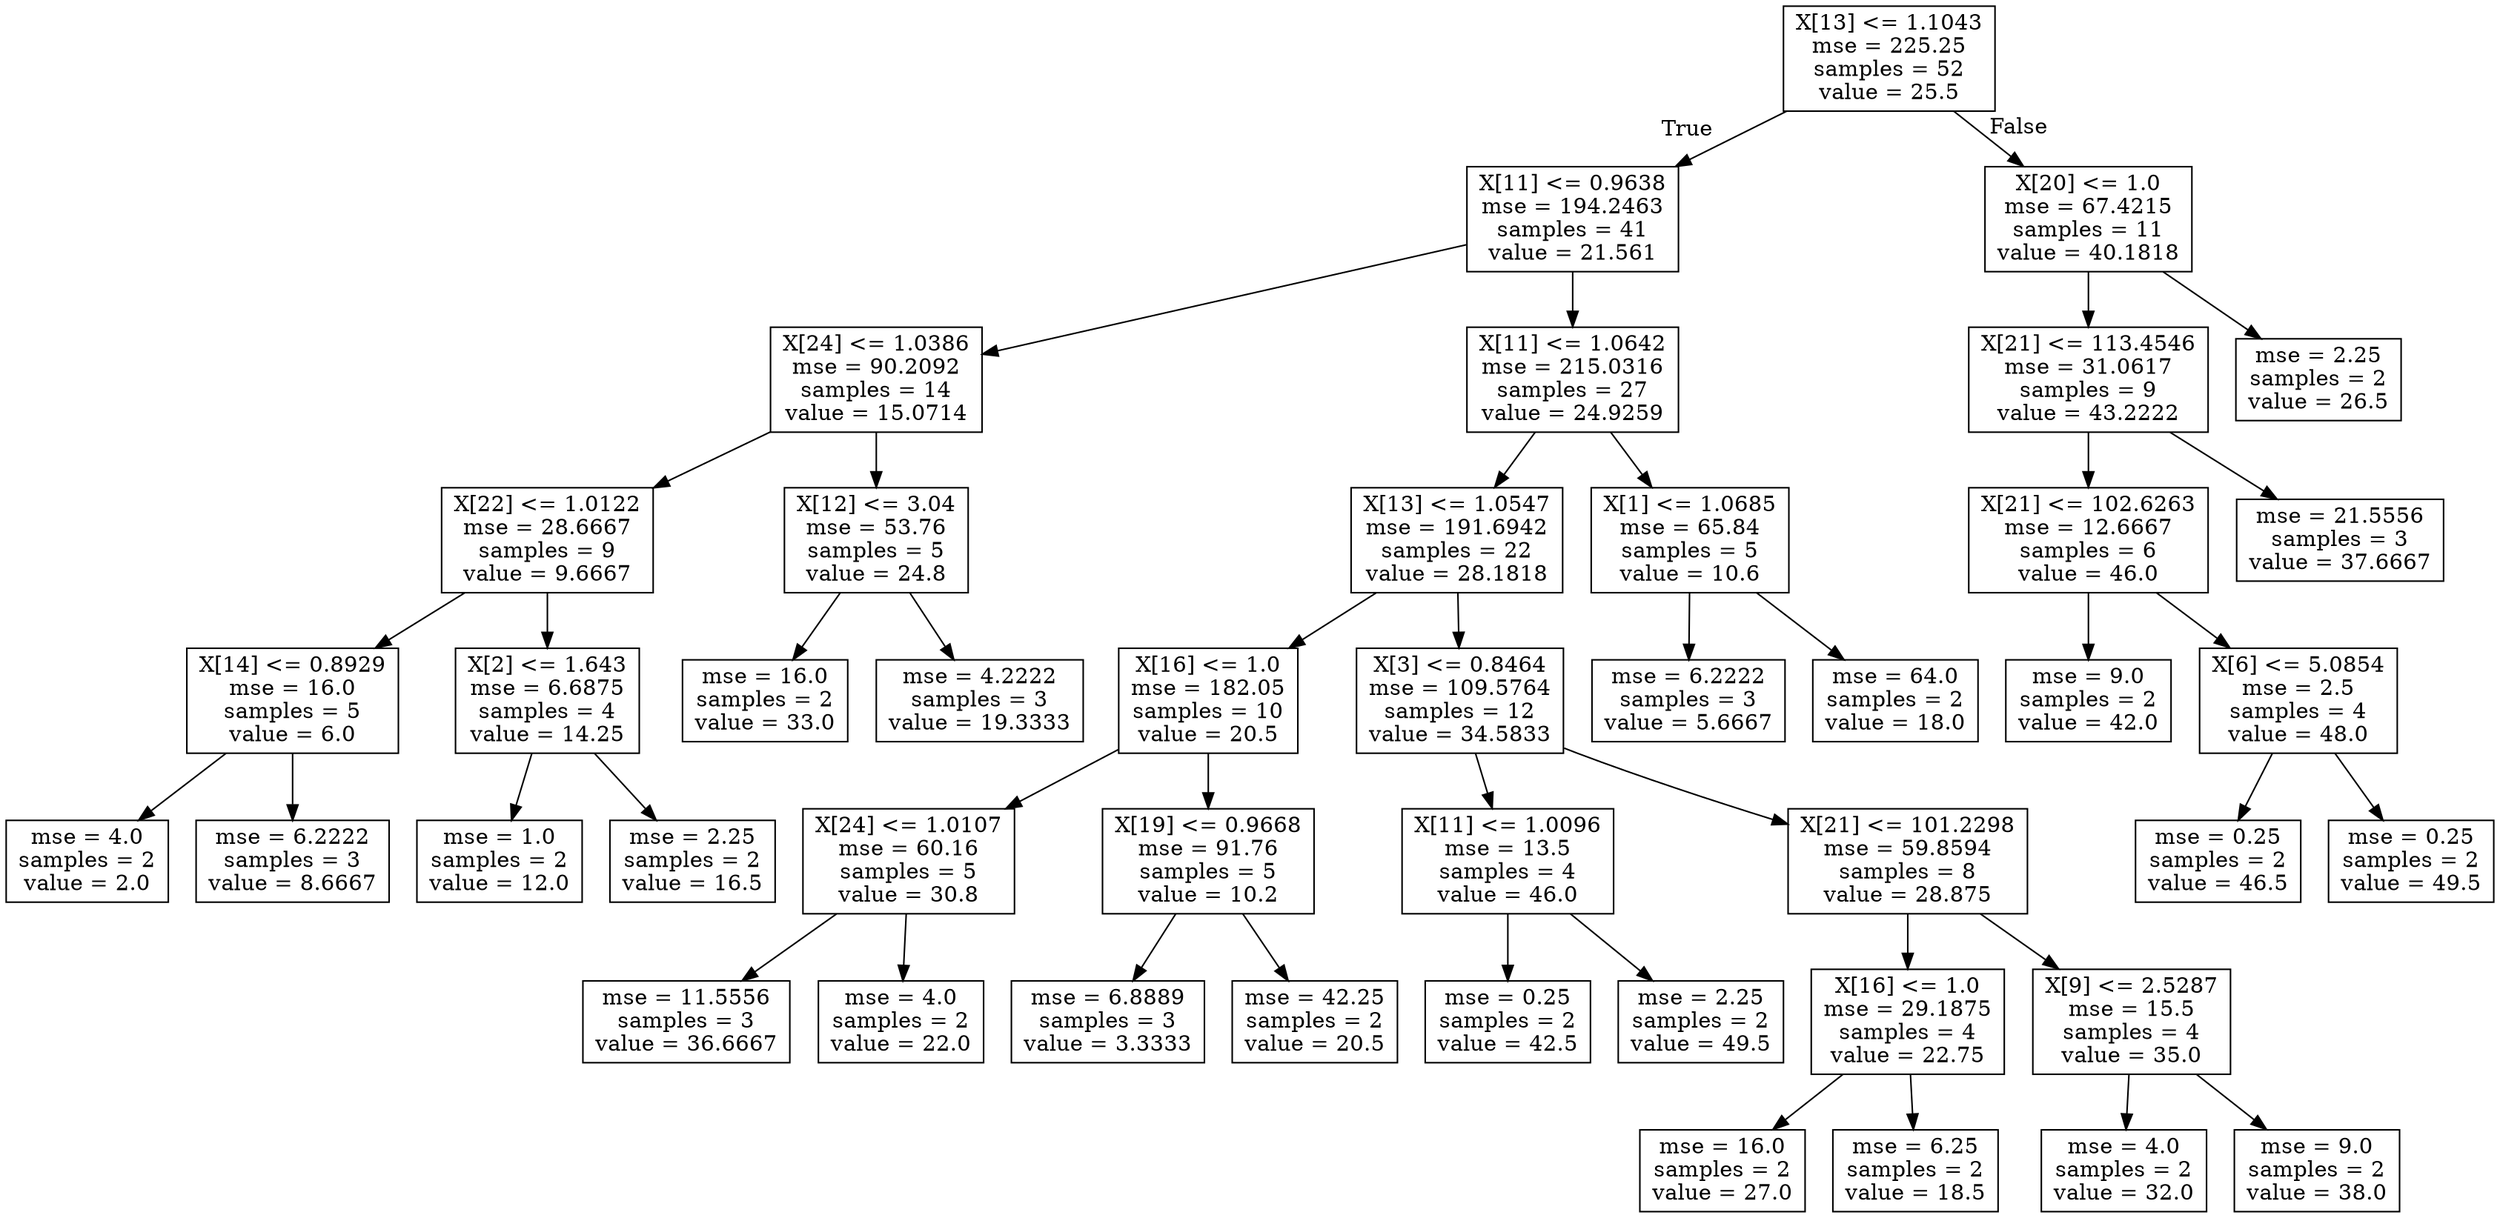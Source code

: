 digraph Tree {
node [shape=box] ;
0 [label="X[13] <= 1.1043\nmse = 225.25\nsamples = 52\nvalue = 25.5"] ;
1 [label="X[11] <= 0.9638\nmse = 194.2463\nsamples = 41\nvalue = 21.561"] ;
0 -> 1 [labeldistance=2.5, labelangle=45, headlabel="True"] ;
2 [label="X[24] <= 1.0386\nmse = 90.2092\nsamples = 14\nvalue = 15.0714"] ;
1 -> 2 ;
3 [label="X[22] <= 1.0122\nmse = 28.6667\nsamples = 9\nvalue = 9.6667"] ;
2 -> 3 ;
4 [label="X[14] <= 0.8929\nmse = 16.0\nsamples = 5\nvalue = 6.0"] ;
3 -> 4 ;
5 [label="mse = 4.0\nsamples = 2\nvalue = 2.0"] ;
4 -> 5 ;
6 [label="mse = 6.2222\nsamples = 3\nvalue = 8.6667"] ;
4 -> 6 ;
7 [label="X[2] <= 1.643\nmse = 6.6875\nsamples = 4\nvalue = 14.25"] ;
3 -> 7 ;
8 [label="mse = 1.0\nsamples = 2\nvalue = 12.0"] ;
7 -> 8 ;
9 [label="mse = 2.25\nsamples = 2\nvalue = 16.5"] ;
7 -> 9 ;
10 [label="X[12] <= 3.04\nmse = 53.76\nsamples = 5\nvalue = 24.8"] ;
2 -> 10 ;
11 [label="mse = 16.0\nsamples = 2\nvalue = 33.0"] ;
10 -> 11 ;
12 [label="mse = 4.2222\nsamples = 3\nvalue = 19.3333"] ;
10 -> 12 ;
13 [label="X[11] <= 1.0642\nmse = 215.0316\nsamples = 27\nvalue = 24.9259"] ;
1 -> 13 ;
14 [label="X[13] <= 1.0547\nmse = 191.6942\nsamples = 22\nvalue = 28.1818"] ;
13 -> 14 ;
15 [label="X[16] <= 1.0\nmse = 182.05\nsamples = 10\nvalue = 20.5"] ;
14 -> 15 ;
16 [label="X[24] <= 1.0107\nmse = 60.16\nsamples = 5\nvalue = 30.8"] ;
15 -> 16 ;
17 [label="mse = 11.5556\nsamples = 3\nvalue = 36.6667"] ;
16 -> 17 ;
18 [label="mse = 4.0\nsamples = 2\nvalue = 22.0"] ;
16 -> 18 ;
19 [label="X[19] <= 0.9668\nmse = 91.76\nsamples = 5\nvalue = 10.2"] ;
15 -> 19 ;
20 [label="mse = 6.8889\nsamples = 3\nvalue = 3.3333"] ;
19 -> 20 ;
21 [label="mse = 42.25\nsamples = 2\nvalue = 20.5"] ;
19 -> 21 ;
22 [label="X[3] <= 0.8464\nmse = 109.5764\nsamples = 12\nvalue = 34.5833"] ;
14 -> 22 ;
23 [label="X[11] <= 1.0096\nmse = 13.5\nsamples = 4\nvalue = 46.0"] ;
22 -> 23 ;
24 [label="mse = 0.25\nsamples = 2\nvalue = 42.5"] ;
23 -> 24 ;
25 [label="mse = 2.25\nsamples = 2\nvalue = 49.5"] ;
23 -> 25 ;
26 [label="X[21] <= 101.2298\nmse = 59.8594\nsamples = 8\nvalue = 28.875"] ;
22 -> 26 ;
27 [label="X[16] <= 1.0\nmse = 29.1875\nsamples = 4\nvalue = 22.75"] ;
26 -> 27 ;
28 [label="mse = 16.0\nsamples = 2\nvalue = 27.0"] ;
27 -> 28 ;
29 [label="mse = 6.25\nsamples = 2\nvalue = 18.5"] ;
27 -> 29 ;
30 [label="X[9] <= 2.5287\nmse = 15.5\nsamples = 4\nvalue = 35.0"] ;
26 -> 30 ;
31 [label="mse = 4.0\nsamples = 2\nvalue = 32.0"] ;
30 -> 31 ;
32 [label="mse = 9.0\nsamples = 2\nvalue = 38.0"] ;
30 -> 32 ;
33 [label="X[1] <= 1.0685\nmse = 65.84\nsamples = 5\nvalue = 10.6"] ;
13 -> 33 ;
34 [label="mse = 6.2222\nsamples = 3\nvalue = 5.6667"] ;
33 -> 34 ;
35 [label="mse = 64.0\nsamples = 2\nvalue = 18.0"] ;
33 -> 35 ;
36 [label="X[20] <= 1.0\nmse = 67.4215\nsamples = 11\nvalue = 40.1818"] ;
0 -> 36 [labeldistance=2.5, labelangle=-45, headlabel="False"] ;
37 [label="X[21] <= 113.4546\nmse = 31.0617\nsamples = 9\nvalue = 43.2222"] ;
36 -> 37 ;
38 [label="X[21] <= 102.6263\nmse = 12.6667\nsamples = 6\nvalue = 46.0"] ;
37 -> 38 ;
39 [label="mse = 9.0\nsamples = 2\nvalue = 42.0"] ;
38 -> 39 ;
40 [label="X[6] <= 5.0854\nmse = 2.5\nsamples = 4\nvalue = 48.0"] ;
38 -> 40 ;
41 [label="mse = 0.25\nsamples = 2\nvalue = 46.5"] ;
40 -> 41 ;
42 [label="mse = 0.25\nsamples = 2\nvalue = 49.5"] ;
40 -> 42 ;
43 [label="mse = 21.5556\nsamples = 3\nvalue = 37.6667"] ;
37 -> 43 ;
44 [label="mse = 2.25\nsamples = 2\nvalue = 26.5"] ;
36 -> 44 ;
}